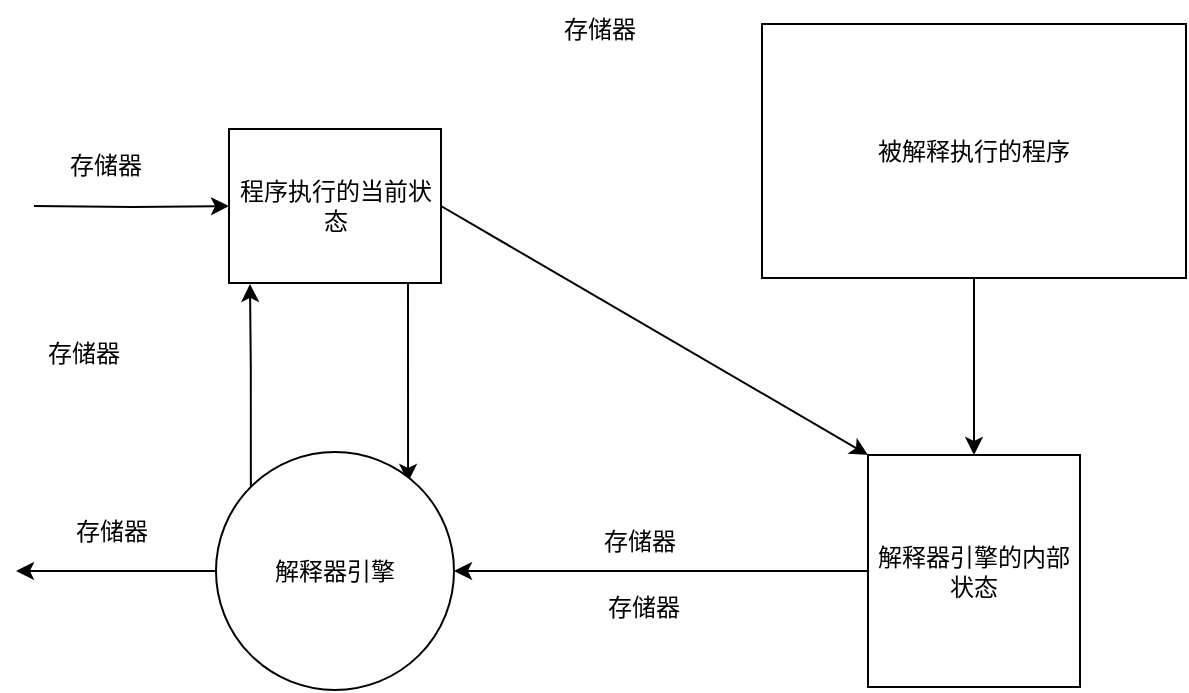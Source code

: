 <mxfile version="21.7.4" type="github">
  <diagram name="第 1 页" id="edIoZuRB3zaZxlKi64ll">
    <mxGraphModel dx="1280" dy="1096" grid="0" gridSize="10" guides="1" tooltips="1" connect="1" arrows="1" fold="1" page="1" pageScale="1" pageWidth="1600" pageHeight="1200" math="0" shadow="0">
      <root>
        <mxCell id="0" />
        <mxCell id="1" parent="0" />
        <mxCell id="dxxEzHQLTGvrT1SJUoqG-50" style="edgeStyle=orthogonalEdgeStyle;rounded=0;orthogonalLoop=1;jettySize=auto;html=1;exitX=0.75;exitY=1;exitDx=0;exitDy=0;entryX=0.807;entryY=0.126;entryDx=0;entryDy=0;entryPerimeter=0;" edge="1" parent="1" source="dxxEzHQLTGvrT1SJUoqG-38" target="dxxEzHQLTGvrT1SJUoqG-39">
          <mxGeometry relative="1" as="geometry">
            <Array as="points">
              <mxPoint x="453" y="532" />
            </Array>
          </mxGeometry>
        </mxCell>
        <mxCell id="dxxEzHQLTGvrT1SJUoqG-59" style="rounded=0;orthogonalLoop=1;jettySize=auto;html=1;exitX=1;exitY=0.5;exitDx=0;exitDy=0;entryX=0;entryY=0;entryDx=0;entryDy=0;" edge="1" parent="1" source="dxxEzHQLTGvrT1SJUoqG-38" target="dxxEzHQLTGvrT1SJUoqG-40">
          <mxGeometry relative="1" as="geometry" />
        </mxCell>
        <mxCell id="dxxEzHQLTGvrT1SJUoqG-38" value="程序执行的当前状态" style="rounded=0;whiteSpace=wrap;html=1;" vertex="1" parent="1">
          <mxGeometry x="363.5" y="454.5" width="106" height="77" as="geometry" />
        </mxCell>
        <mxCell id="dxxEzHQLTGvrT1SJUoqG-49" value="" style="edgeStyle=orthogonalEdgeStyle;rounded=0;orthogonalLoop=1;jettySize=auto;html=1;" edge="1" parent="1" source="dxxEzHQLTGvrT1SJUoqG-39">
          <mxGeometry relative="1" as="geometry">
            <mxPoint x="257" y="675.5" as="targetPoint" />
          </mxGeometry>
        </mxCell>
        <mxCell id="dxxEzHQLTGvrT1SJUoqG-52" style="edgeStyle=orthogonalEdgeStyle;rounded=0;orthogonalLoop=1;jettySize=auto;html=1;exitX=0;exitY=0;exitDx=0;exitDy=0;entryX=0.099;entryY=1.006;entryDx=0;entryDy=0;entryPerimeter=0;" edge="1" parent="1" source="dxxEzHQLTGvrT1SJUoqG-39" target="dxxEzHQLTGvrT1SJUoqG-38">
          <mxGeometry relative="1" as="geometry" />
        </mxCell>
        <mxCell id="dxxEzHQLTGvrT1SJUoqG-39" value="解释器引擎" style="ellipse;whiteSpace=wrap;html=1;aspect=fixed;" vertex="1" parent="1">
          <mxGeometry x="357" y="616" width="119" height="119" as="geometry" />
        </mxCell>
        <mxCell id="dxxEzHQLTGvrT1SJUoqG-42" style="edgeStyle=orthogonalEdgeStyle;rounded=0;orthogonalLoop=1;jettySize=auto;html=1;exitX=0;exitY=0.5;exitDx=0;exitDy=0;entryX=1;entryY=0.5;entryDx=0;entryDy=0;" edge="1" parent="1" source="dxxEzHQLTGvrT1SJUoqG-40" target="dxxEzHQLTGvrT1SJUoqG-39">
          <mxGeometry relative="1" as="geometry" />
        </mxCell>
        <mxCell id="dxxEzHQLTGvrT1SJUoqG-40" value="解释器引擎的内部状态" style="rounded=0;whiteSpace=wrap;html=1;" vertex="1" parent="1">
          <mxGeometry x="683" y="617.5" width="106" height="116" as="geometry" />
        </mxCell>
        <mxCell id="dxxEzHQLTGvrT1SJUoqG-43" value="" style="edgeStyle=orthogonalEdgeStyle;rounded=0;orthogonalLoop=1;jettySize=auto;html=1;" edge="1" parent="1" source="dxxEzHQLTGvrT1SJUoqG-41" target="dxxEzHQLTGvrT1SJUoqG-40">
          <mxGeometry relative="1" as="geometry" />
        </mxCell>
        <mxCell id="dxxEzHQLTGvrT1SJUoqG-41" value="被解释执行的程序" style="rounded=0;whiteSpace=wrap;html=1;" vertex="1" parent="1">
          <mxGeometry x="630" y="402" width="212" height="127" as="geometry" />
        </mxCell>
        <mxCell id="dxxEzHQLTGvrT1SJUoqG-47" value="" style="edgeStyle=orthogonalEdgeStyle;rounded=0;orthogonalLoop=1;jettySize=auto;html=1;" edge="1" parent="1" target="dxxEzHQLTGvrT1SJUoqG-38">
          <mxGeometry relative="1" as="geometry">
            <mxPoint x="266" y="493" as="sourcePoint" />
          </mxGeometry>
        </mxCell>
        <mxCell id="dxxEzHQLTGvrT1SJUoqG-53" value="存储器" style="text;html=1;strokeColor=none;fillColor=none;align=center;verticalAlign=middle;whiteSpace=wrap;rounded=0;" vertex="1" parent="1">
          <mxGeometry x="519" y="390" width="60" height="30" as="geometry" />
        </mxCell>
        <mxCell id="dxxEzHQLTGvrT1SJUoqG-54" value="存储器" style="text;html=1;strokeColor=none;fillColor=none;align=center;verticalAlign=middle;whiteSpace=wrap;rounded=0;" vertex="1" parent="1">
          <mxGeometry x="272" y="458" width="60" height="30" as="geometry" />
        </mxCell>
        <mxCell id="dxxEzHQLTGvrT1SJUoqG-55" value="存储器" style="text;html=1;strokeColor=none;fillColor=none;align=center;verticalAlign=middle;whiteSpace=wrap;rounded=0;" vertex="1" parent="1">
          <mxGeometry x="261" y="552" width="60" height="30" as="geometry" />
        </mxCell>
        <mxCell id="dxxEzHQLTGvrT1SJUoqG-56" value="存储器" style="text;html=1;strokeColor=none;fillColor=none;align=center;verticalAlign=middle;whiteSpace=wrap;rounded=0;" vertex="1" parent="1">
          <mxGeometry x="275" y="641" width="60" height="30" as="geometry" />
        </mxCell>
        <mxCell id="dxxEzHQLTGvrT1SJUoqG-57" value="存储器" style="text;html=1;strokeColor=none;fillColor=none;align=center;verticalAlign=middle;whiteSpace=wrap;rounded=0;" vertex="1" parent="1">
          <mxGeometry x="541" y="679" width="60" height="30" as="geometry" />
        </mxCell>
        <mxCell id="dxxEzHQLTGvrT1SJUoqG-58" value="存储器" style="text;html=1;strokeColor=none;fillColor=none;align=center;verticalAlign=middle;whiteSpace=wrap;rounded=0;" vertex="1" parent="1">
          <mxGeometry x="539" y="646" width="60" height="30" as="geometry" />
        </mxCell>
      </root>
    </mxGraphModel>
  </diagram>
</mxfile>
